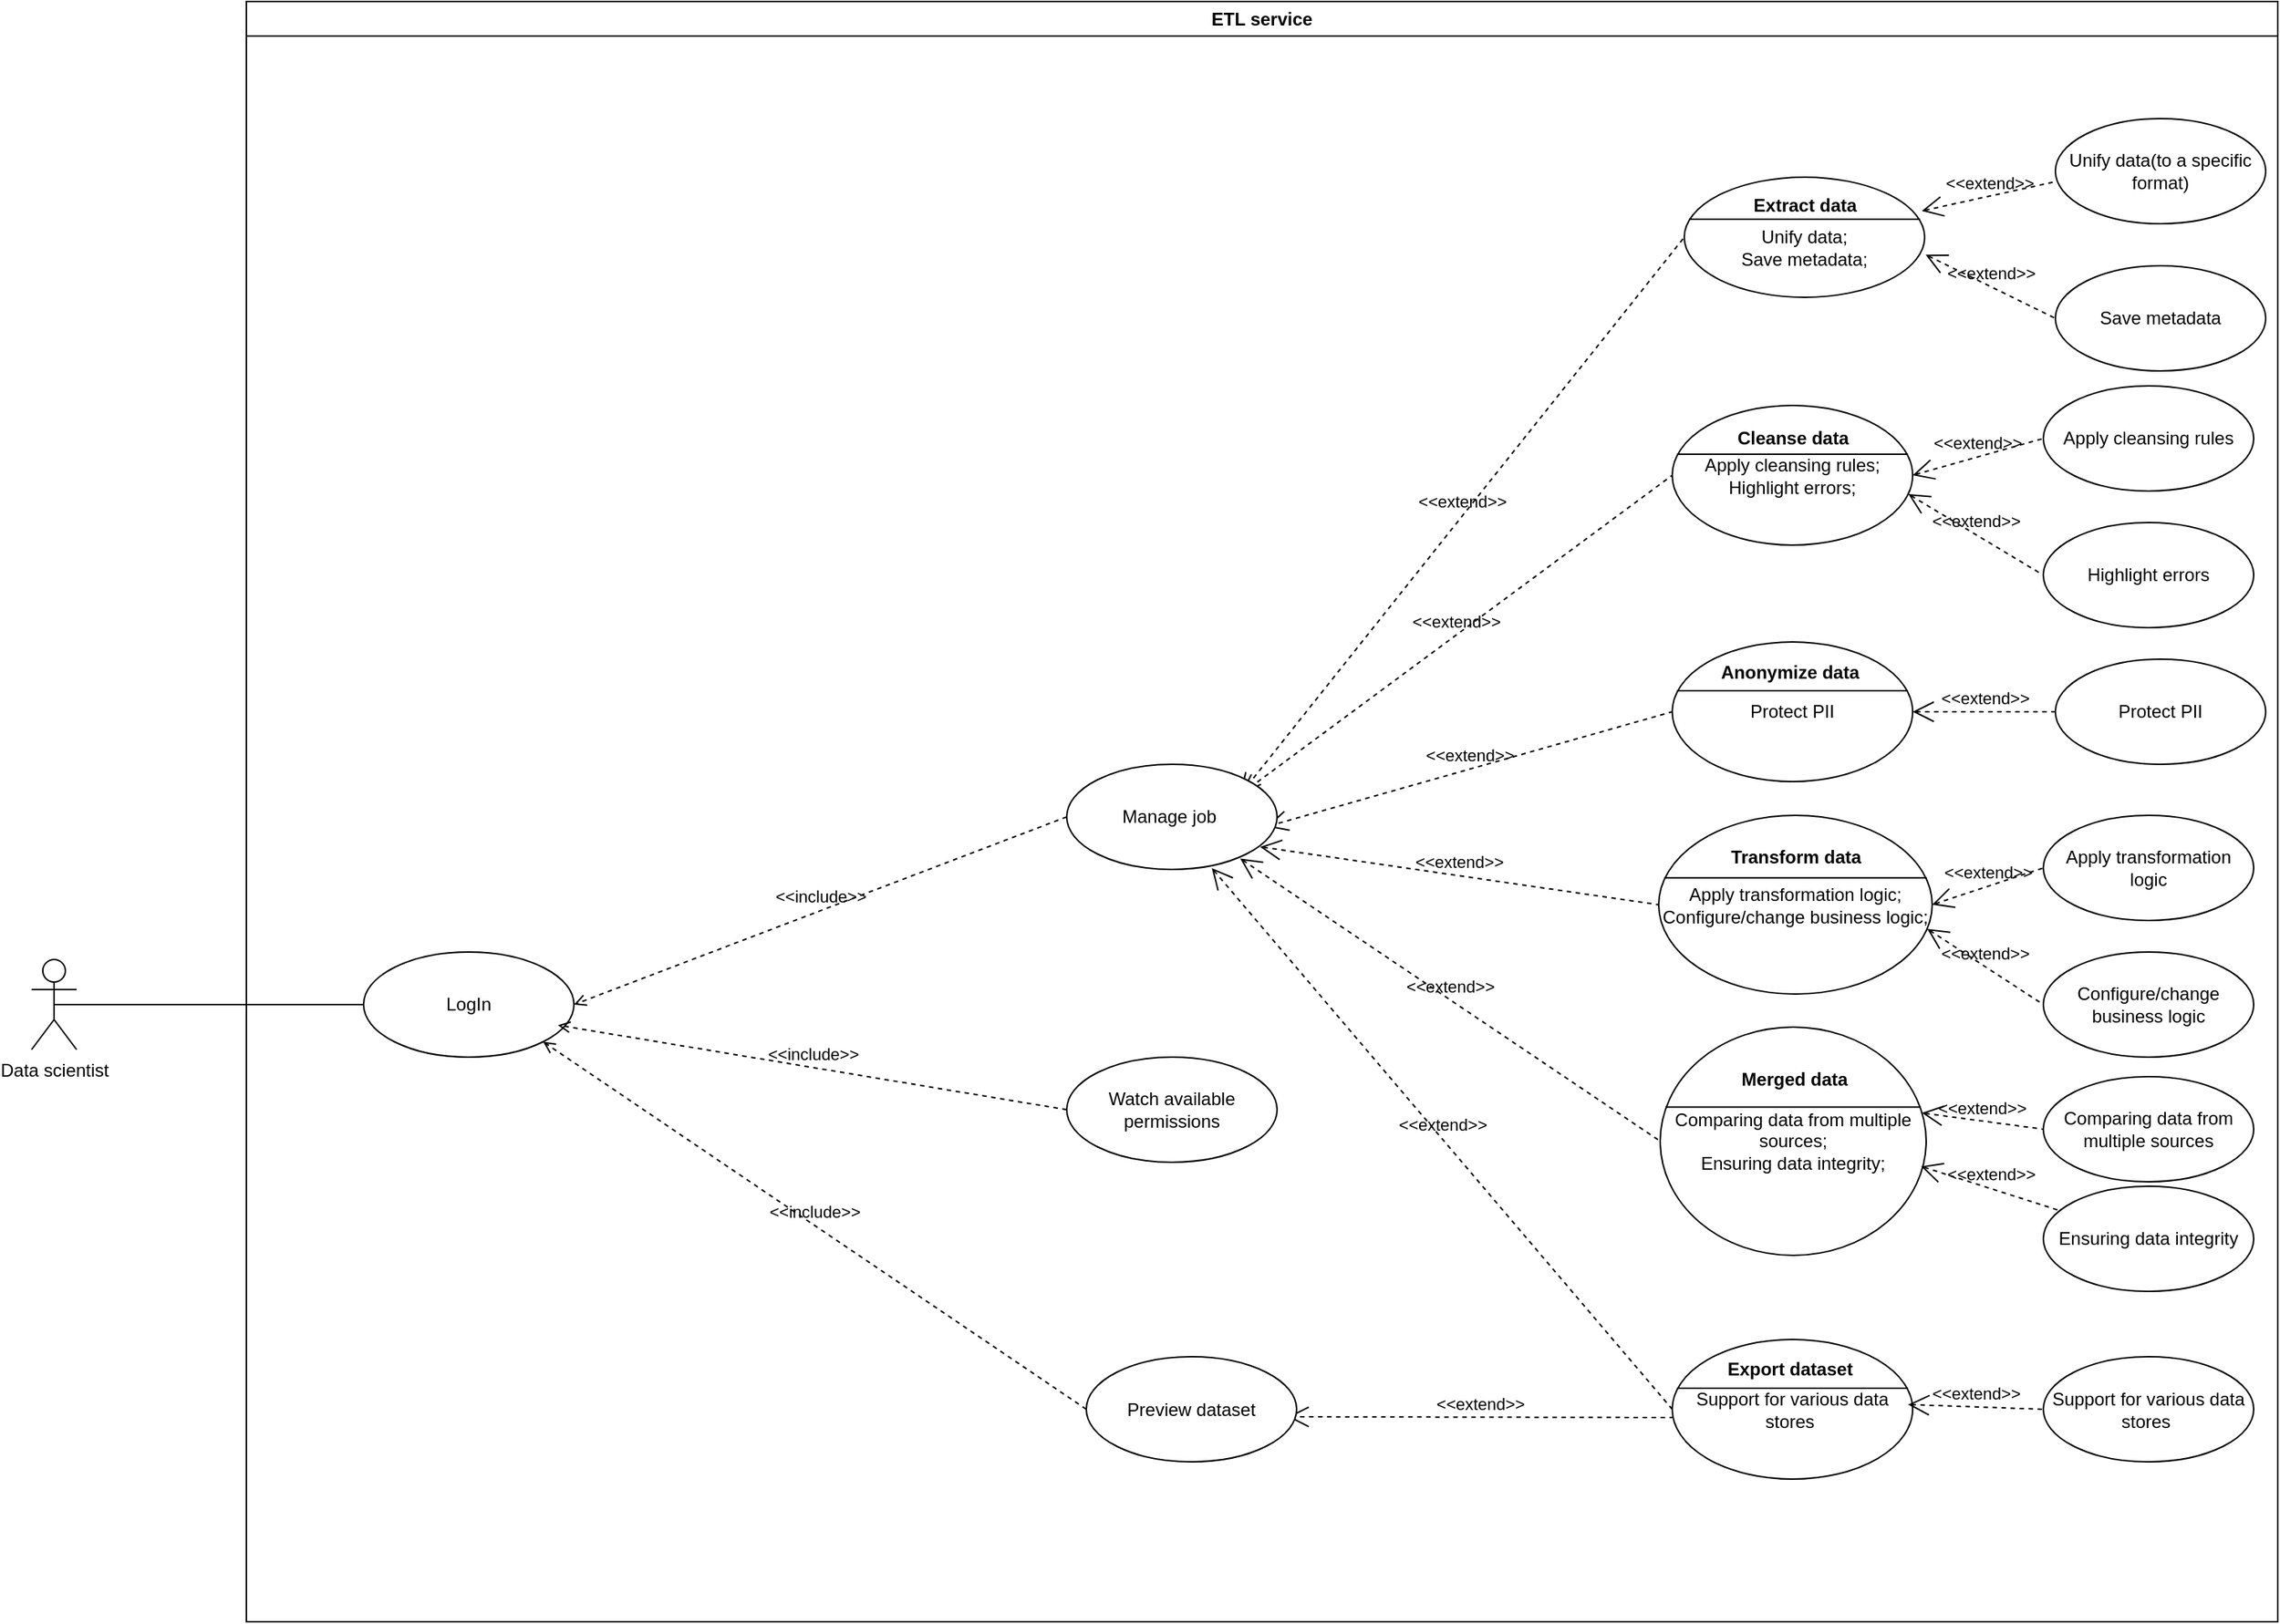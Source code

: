 <mxfile version="24.7.16" pages="3">
  <diagram name="Data-Scientist" id="KrwdMXjqR05sIHVFj144">
    <mxGraphModel dx="1434" dy="738" grid="0" gridSize="13" guides="1" tooltips="1" connect="1" arrows="1" fold="1" page="1" pageScale="1" pageWidth="850" pageHeight="1100" background="#ffffff" math="0" shadow="0">
      <root>
        <mxCell id="0" />
        <mxCell id="1" parent="0" />
        <mxCell id="rRF0ZKCwoQjGDH0xGObH-5" value="Data scientist" style="shape=umlActor;html=1;verticalLabelPosition=bottom;verticalAlign=top;align=center;" parent="1" vertex="1">
          <mxGeometry x="52" y="648" width="30" height="60" as="geometry" />
        </mxCell>
        <mxCell id="hO0jAqk_koE7Ay9bM8tw-2" value="ETL service" style="swimlane;whiteSpace=wrap;html=1;" parent="1" vertex="1">
          <mxGeometry x="195" y="10" width="1352" height="1079" as="geometry" />
        </mxCell>
        <mxCell id="hO0jAqk_koE7Ay9bM8tw-21" value="Unify data(to a specific format)" style="ellipse;whiteSpace=wrap;html=1;" parent="hO0jAqk_koE7Ay9bM8tw-2" vertex="1">
          <mxGeometry x="1204" y="78" width="140" height="70" as="geometry" />
        </mxCell>
        <mxCell id="hO0jAqk_koE7Ay9bM8tw-16" value="&lt;br&gt;Unify data;&lt;div&gt;Save metadata;&lt;/div&gt;" style="html=1;shape=mxgraph.sysml.useCaseExtPt;whiteSpace=wrap;align=center;" parent="hO0jAqk_koE7Ay9bM8tw-2" vertex="1">
          <mxGeometry x="957" y="117" width="160" height="80" as="geometry" />
        </mxCell>
        <mxCell id="hO0jAqk_koE7Ay9bM8tw-17" value="Extract data" style="resizable=0;html=1;verticalAlign=middle;align=center;labelBackgroundColor=none;fontStyle=1;" parent="hO0jAqk_koE7Ay9bM8tw-16" connectable="0" vertex="1">
          <mxGeometry x="80" y="17" as="geometry">
            <mxPoint y="2" as="offset" />
          </mxGeometry>
        </mxCell>
        <mxCell id="hO0jAqk_koE7Ay9bM8tw-22" value="Save metadata" style="ellipse;whiteSpace=wrap;html=1;" parent="hO0jAqk_koE7Ay9bM8tw-2" vertex="1">
          <mxGeometry x="1204" y="176" width="140" height="70" as="geometry" />
        </mxCell>
        <mxCell id="hO0jAqk_koE7Ay9bM8tw-23" value="&amp;lt;&amp;lt;extend&amp;gt;&amp;gt;" style="edgeStyle=none;html=1;startArrow=open;endArrow=none;startSize=12;verticalAlign=bottom;dashed=1;labelBackgroundColor=none;rounded=0;exitX=1.004;exitY=0.645;exitDx=0;exitDy=0;exitPerimeter=0;entryX=0;entryY=0.5;entryDx=0;entryDy=0;" parent="hO0jAqk_koE7Ay9bM8tw-2" source="hO0jAqk_koE7Ay9bM8tw-16" target="hO0jAqk_koE7Ay9bM8tw-22" edge="1">
          <mxGeometry width="160" relative="1" as="geometry">
            <mxPoint x="1126" y="241" as="sourcePoint" />
            <mxPoint x="1286" y="241" as="targetPoint" />
          </mxGeometry>
        </mxCell>
        <mxCell id="hO0jAqk_koE7Ay9bM8tw-24" value="&amp;lt;&amp;lt;extend&amp;gt;&amp;gt;" style="edgeStyle=none;html=1;startArrow=open;endArrow=none;startSize=12;verticalAlign=bottom;dashed=1;labelBackgroundColor=none;rounded=0;entryX=0;entryY=0.5;entryDx=0;entryDy=0;exitX=0.988;exitY=0.281;exitDx=0;exitDy=0;exitPerimeter=0;" parent="hO0jAqk_koE7Ay9bM8tw-2" source="hO0jAqk_koE7Ay9bM8tw-16" edge="1">
          <mxGeometry width="160" relative="1" as="geometry">
            <mxPoint x="1048" y="85" as="sourcePoint" />
            <mxPoint x="1204.0" y="120" as="targetPoint" />
          </mxGeometry>
        </mxCell>
        <mxCell id="hO0jAqk_koE7Ay9bM8tw-25" value="&lt;div&gt;Apply cleansing rules;&lt;/div&gt;&lt;div&gt;Highlight errors;&lt;/div&gt;" style="html=1;shape=mxgraph.sysml.useCaseExtPt;whiteSpace=wrap;align=center;" parent="hO0jAqk_koE7Ay9bM8tw-2" vertex="1">
          <mxGeometry x="949" y="269" width="160" height="93" as="geometry" />
        </mxCell>
        <mxCell id="hO0jAqk_koE7Ay9bM8tw-26" value="Cleanse data" style="resizable=0;html=1;verticalAlign=middle;align=center;labelBackgroundColor=none;fontStyle=1;" parent="hO0jAqk_koE7Ay9bM8tw-25" connectable="0" vertex="1">
          <mxGeometry x="80" y="19.763" as="geometry">
            <mxPoint y="2" as="offset" />
          </mxGeometry>
        </mxCell>
        <mxCell id="hO0jAqk_koE7Ay9bM8tw-27" value="Apply cleansing rules" style="ellipse;whiteSpace=wrap;html=1;" parent="hO0jAqk_koE7Ay9bM8tw-2" vertex="1">
          <mxGeometry x="1196" y="256" width="140" height="70" as="geometry" />
        </mxCell>
        <mxCell id="hO0jAqk_koE7Ay9bM8tw-28" value="Highlight errors" style="ellipse;whiteSpace=wrap;html=1;" parent="hO0jAqk_koE7Ay9bM8tw-2" vertex="1">
          <mxGeometry x="1196" y="347" width="140" height="70" as="geometry" />
        </mxCell>
        <mxCell id="hO0jAqk_koE7Ay9bM8tw-29" value="&amp;lt;&amp;lt;extend&amp;gt;&amp;gt;" style="edgeStyle=none;html=1;startArrow=open;endArrow=none;startSize=12;verticalAlign=bottom;dashed=1;labelBackgroundColor=none;rounded=0;exitX=1;exitY=0.5;exitDx=0;exitDy=0;exitPerimeter=0;entryX=0;entryY=0.5;entryDx=0;entryDy=0;" parent="hO0jAqk_koE7Ay9bM8tw-2" source="hO0jAqk_koE7Ay9bM8tw-25" target="hO0jAqk_koE7Ay9bM8tw-27" edge="1">
          <mxGeometry width="160" relative="1" as="geometry">
            <mxPoint x="1110" y="284" as="sourcePoint" />
            <mxPoint x="1196" y="326" as="targetPoint" />
          </mxGeometry>
        </mxCell>
        <mxCell id="hO0jAqk_koE7Ay9bM8tw-30" value="&amp;lt;&amp;lt;extend&amp;gt;&amp;gt;" style="edgeStyle=none;html=1;startArrow=open;endArrow=none;startSize=12;verticalAlign=bottom;dashed=1;labelBackgroundColor=none;rounded=0;entryX=0;entryY=0.5;entryDx=0;entryDy=0;exitX=0.982;exitY=0.635;exitDx=0;exitDy=0;exitPerimeter=0;" parent="hO0jAqk_koE7Ay9bM8tw-2" source="hO0jAqk_koE7Ay9bM8tw-25" target="hO0jAqk_koE7Ay9bM8tw-28" edge="1">
          <mxGeometry width="160" relative="1" as="geometry">
            <mxPoint x="1105" y="321" as="sourcePoint" />
            <mxPoint x="1165" y="389" as="targetPoint" />
          </mxGeometry>
        </mxCell>
        <mxCell id="hO0jAqk_koE7Ay9bM8tw-31" value="Protect PII" style="html=1;shape=mxgraph.sysml.useCaseExtPt;whiteSpace=wrap;align=center;" parent="hO0jAqk_koE7Ay9bM8tw-2" vertex="1">
          <mxGeometry x="949" y="426.5" width="160" height="93" as="geometry" />
        </mxCell>
        <mxCell id="hO0jAqk_koE7Ay9bM8tw-32" value="Anonymize data" style="resizable=0;html=1;verticalAlign=middle;align=center;labelBackgroundColor=none;fontStyle=1;" parent="hO0jAqk_koE7Ay9bM8tw-31" connectable="0" vertex="1">
          <mxGeometry x="80" y="19.763" as="geometry">
            <mxPoint x="-2" as="offset" />
          </mxGeometry>
        </mxCell>
        <mxCell id="hO0jAqk_koE7Ay9bM8tw-33" value="Protect PII" style="ellipse;whiteSpace=wrap;html=1;" parent="hO0jAqk_koE7Ay9bM8tw-2" vertex="1">
          <mxGeometry x="1204" y="438" width="140" height="70" as="geometry" />
        </mxCell>
        <mxCell id="hO0jAqk_koE7Ay9bM8tw-35" value="&amp;lt;&amp;lt;extend&amp;gt;&amp;gt;" style="edgeStyle=none;html=1;startArrow=open;endArrow=none;startSize=12;verticalAlign=bottom;dashed=1;labelBackgroundColor=none;rounded=0;exitX=1;exitY=0.5;exitDx=0;exitDy=0;exitPerimeter=0;entryX=0;entryY=0.5;entryDx=0;entryDy=0;" parent="hO0jAqk_koE7Ay9bM8tw-2" source="hO0jAqk_koE7Ay9bM8tw-31" target="hO0jAqk_koE7Ay9bM8tw-33" edge="1">
          <mxGeometry width="160" relative="1" as="geometry">
            <mxPoint x="1118" y="466" as="sourcePoint" />
            <mxPoint x="1204" y="508" as="targetPoint" />
          </mxGeometry>
        </mxCell>
        <mxCell id="hO0jAqk_koE7Ay9bM8tw-37" value="&lt;div&gt;Apply transformation logic;&lt;/div&gt;&lt;div&gt;Configure/change business logic;&lt;/div&gt;" style="html=1;shape=mxgraph.sysml.useCaseExtPt;whiteSpace=wrap;align=center;" parent="hO0jAqk_koE7Ay9bM8tw-2" vertex="1">
          <mxGeometry x="940" y="542" width="182" height="119" as="geometry" />
        </mxCell>
        <mxCell id="hO0jAqk_koE7Ay9bM8tw-38" value="Transform data" style="resizable=0;html=1;verticalAlign=middle;align=center;labelBackgroundColor=none;fontStyle=1;" parent="hO0jAqk_koE7Ay9bM8tw-37" connectable="0" vertex="1">
          <mxGeometry x="91" y="25.288" as="geometry">
            <mxPoint y="2" as="offset" />
          </mxGeometry>
        </mxCell>
        <mxCell id="hO0jAqk_koE7Ay9bM8tw-39" value="&lt;div&gt;Apply transformation logic&lt;/div&gt;" style="ellipse;whiteSpace=wrap;html=1;" parent="hO0jAqk_koE7Ay9bM8tw-2" vertex="1">
          <mxGeometry x="1196" y="542" width="140" height="70" as="geometry" />
        </mxCell>
        <mxCell id="hO0jAqk_koE7Ay9bM8tw-40" value="Configure/change business logic" style="ellipse;whiteSpace=wrap;html=1;" parent="hO0jAqk_koE7Ay9bM8tw-2" vertex="1">
          <mxGeometry x="1196" y="633" width="140" height="70" as="geometry" />
        </mxCell>
        <mxCell id="hO0jAqk_koE7Ay9bM8tw-41" value="&amp;lt;&amp;lt;extend&amp;gt;&amp;gt;" style="edgeStyle=none;html=1;startArrow=open;endArrow=none;startSize=12;verticalAlign=bottom;dashed=1;labelBackgroundColor=none;rounded=0;exitX=1;exitY=0.5;exitDx=0;exitDy=0;exitPerimeter=0;entryX=0;entryY=0.5;entryDx=0;entryDy=0;" parent="hO0jAqk_koE7Ay9bM8tw-2" source="hO0jAqk_koE7Ay9bM8tw-37" target="hO0jAqk_koE7Ay9bM8tw-39" edge="1">
          <mxGeometry x="-0.004" width="160" relative="1" as="geometry">
            <mxPoint x="1110" y="570" as="sourcePoint" />
            <mxPoint x="1196" y="612" as="targetPoint" />
            <mxPoint as="offset" />
          </mxGeometry>
        </mxCell>
        <mxCell id="hO0jAqk_koE7Ay9bM8tw-42" value="&amp;lt;&amp;lt;extend&amp;gt;&amp;gt;" style="edgeStyle=none;html=1;startArrow=open;endArrow=none;startSize=12;verticalAlign=bottom;dashed=1;labelBackgroundColor=none;rounded=0;entryX=0;entryY=0.5;entryDx=0;entryDy=0;exitX=0.982;exitY=0.635;exitDx=0;exitDy=0;exitPerimeter=0;" parent="hO0jAqk_koE7Ay9bM8tw-2" source="hO0jAqk_koE7Ay9bM8tw-37" target="hO0jAqk_koE7Ay9bM8tw-40" edge="1">
          <mxGeometry width="160" relative="1" as="geometry">
            <mxPoint x="1105" y="607" as="sourcePoint" />
            <mxPoint x="1165" y="675" as="targetPoint" />
          </mxGeometry>
        </mxCell>
        <mxCell id="hO0jAqk_koE7Ay9bM8tw-43" value="&lt;div&gt;&lt;span style=&quot;background-color: initial; white-space-collapse: preserve;&quot;&gt;Comparing data &lt;/span&gt;&lt;span style=&quot;background-color: initial; white-space-collapse: preserve;&quot;&gt;from multiple &lt;/span&gt;&lt;span style=&quot;background-color: initial; white-space-collapse: preserve;&quot;&gt;sources&lt;/span&gt;;&lt;/div&gt;&lt;div&gt;&lt;span style=&quot;background-color: initial; white-space-collapse: preserve;&quot;&gt;Ensuring data &lt;/span&gt;&lt;span style=&quot;background-color: initial; white-space-collapse: preserve;&quot;&gt;integrity&lt;/span&gt;;&lt;/div&gt;" style="html=1;shape=mxgraph.sysml.useCaseExtPt;whiteSpace=wrap;align=center;" parent="hO0jAqk_koE7Ay9bM8tw-2" vertex="1">
          <mxGeometry x="941" y="683" width="177" height="152" as="geometry" />
        </mxCell>
        <mxCell id="hO0jAqk_koE7Ay9bM8tw-44" value="Merged data" style="resizable=0;html=1;verticalAlign=middle;align=center;labelBackgroundColor=none;fontStyle=1;" parent="hO0jAqk_koE7Ay9bM8tw-43" connectable="0" vertex="1">
          <mxGeometry x="88.5" y="32.3" as="geometry">
            <mxPoint y="2" as="offset" />
          </mxGeometry>
        </mxCell>
        <mxCell id="hO0jAqk_koE7Ay9bM8tw-45" value="&amp;lt;&amp;lt;extend&amp;gt;&amp;gt;" style="edgeStyle=none;html=1;startArrow=open;endArrow=none;startSize=12;verticalAlign=bottom;dashed=1;labelBackgroundColor=none;rounded=0;exitX=0.984;exitY=0.376;exitDx=0;exitDy=0;exitPerimeter=0;entryX=0;entryY=0.5;entryDx=0;entryDy=0;" parent="hO0jAqk_koE7Ay9bM8tw-2" source="hO0jAqk_koE7Ay9bM8tw-43" target="hO0jAqk_koE7Ay9bM8tw-47" edge="1">
          <mxGeometry x="-0.004" width="160" relative="1" as="geometry">
            <mxPoint x="1118" y="749" as="sourcePoint" />
            <mxPoint x="1209" y="737" as="targetPoint" />
            <mxPoint as="offset" />
          </mxGeometry>
        </mxCell>
        <mxCell id="hO0jAqk_koE7Ay9bM8tw-46" value="&amp;lt;&amp;lt;extend&amp;gt;&amp;gt;" style="edgeStyle=none;html=1;startArrow=open;endArrow=none;startSize=12;verticalAlign=bottom;dashed=1;labelBackgroundColor=none;rounded=0;exitX=0.981;exitY=0.61;exitDx=0;exitDy=0;exitPerimeter=0;" parent="hO0jAqk_koE7Ay9bM8tw-2" source="hO0jAqk_koE7Ay9bM8tw-43" target="hO0jAqk_koE7Ay9bM8tw-48" edge="1">
          <mxGeometry width="160" relative="1" as="geometry">
            <mxPoint x="1122" y="767" as="sourcePoint" />
            <mxPoint x="1196" y="789" as="targetPoint" />
          </mxGeometry>
        </mxCell>
        <mxCell id="hO0jAqk_koE7Ay9bM8tw-47" value="&lt;span style=&quot;white-space-collapse: preserve; background-color: initial;&quot;&gt;Comparing data &lt;/span&gt;&lt;span style=&quot;white-space-collapse: preserve; background-color: initial;&quot;&gt;from multiple &lt;/span&gt;&lt;span style=&quot;white-space-collapse: preserve; background-color: initial;&quot;&gt;sources&lt;/span&gt;" style="ellipse;whiteSpace=wrap;html=1;" parent="hO0jAqk_koE7Ay9bM8tw-2" vertex="1">
          <mxGeometry x="1196" y="716" width="140" height="70" as="geometry" />
        </mxCell>
        <mxCell id="hO0jAqk_koE7Ay9bM8tw-48" value="&lt;span style=&quot;white-space-collapse: preserve; background-color: initial;&quot;&gt;Ensuring data &lt;/span&gt;&lt;span style=&quot;white-space-collapse: preserve; background-color: initial;&quot;&gt;integrity&lt;/span&gt;" style="ellipse;whiteSpace=wrap;html=1;" parent="hO0jAqk_koE7Ay9bM8tw-2" vertex="1">
          <mxGeometry x="1196" y="789" width="140" height="70" as="geometry" />
        </mxCell>
        <mxCell id="hO0jAqk_koE7Ay9bM8tw-49" value="&lt;span style=&quot;white-space-collapse: preserve;&quot;&gt;Support for various &lt;/span&gt;&lt;span style=&quot;white-space-collapse: preserve;&quot;&gt;data stores &lt;/span&gt;" style="html=1;shape=mxgraph.sysml.useCaseExtPt;whiteSpace=wrap;align=center;" parent="hO0jAqk_koE7Ay9bM8tw-2" vertex="1">
          <mxGeometry x="949" y="891" width="160" height="93" as="geometry" />
        </mxCell>
        <mxCell id="hO0jAqk_koE7Ay9bM8tw-50" value="Export dataset" style="resizable=0;html=1;verticalAlign=middle;align=center;labelBackgroundColor=none;fontStyle=1;" parent="hO0jAqk_koE7Ay9bM8tw-49" connectable="0" vertex="1">
          <mxGeometry x="80" y="19.763" as="geometry">
            <mxPoint x="-2" as="offset" />
          </mxGeometry>
        </mxCell>
        <mxCell id="hO0jAqk_koE7Ay9bM8tw-51" value="&amp;lt;&amp;lt;extend&amp;gt;&amp;gt;" style="edgeStyle=none;html=1;startArrow=open;endArrow=none;startSize=12;verticalAlign=bottom;dashed=1;labelBackgroundColor=none;rounded=0;exitX=0.981;exitY=0.466;exitDx=0;exitDy=0;exitPerimeter=0;entryX=0;entryY=0.5;entryDx=0;entryDy=0;" parent="hO0jAqk_koE7Ay9bM8tw-2" source="hO0jAqk_koE7Ay9bM8tw-49" target="hO0jAqk_koE7Ay9bM8tw-52" edge="1">
          <mxGeometry width="160" relative="1" as="geometry">
            <mxPoint x="1128" y="917" as="sourcePoint" />
            <mxPoint x="1196" y="937" as="targetPoint" />
          </mxGeometry>
        </mxCell>
        <mxCell id="hO0jAqk_koE7Ay9bM8tw-52" value="&lt;span style=&quot;white-space-collapse: preserve;&quot;&gt;Support for various &lt;/span&gt;&lt;span style=&quot;white-space-collapse: preserve;&quot;&gt;data stores &lt;/span&gt;" style="ellipse;whiteSpace=wrap;html=1;" parent="hO0jAqk_koE7Ay9bM8tw-2" vertex="1">
          <mxGeometry x="1196" y="902.5" width="140" height="70" as="geometry" />
        </mxCell>
        <mxCell id="hO0jAqk_koE7Ay9bM8tw-54" value="&amp;lt;&amp;lt;extend&amp;gt;&amp;gt;" style="edgeStyle=none;html=1;startArrow=open;endArrow=none;startSize=12;verticalAlign=bottom;dashed=1;labelBackgroundColor=none;rounded=0;entryX=0;entryY=0.5;entryDx=0;entryDy=0;entryPerimeter=0;exitX=1;exitY=0;exitDx=0;exitDy=0;" parent="hO0jAqk_koE7Ay9bM8tw-2" target="hO0jAqk_koE7Ay9bM8tw-16" edge="1">
          <mxGeometry width="160" relative="1" as="geometry">
            <mxPoint x="661.426" y="528.287" as="sourcePoint" />
            <mxPoint x="927" y="306" as="targetPoint" />
          </mxGeometry>
        </mxCell>
        <mxCell id="hO0jAqk_koE7Ay9bM8tw-57" value="&amp;lt;&amp;lt;extend&amp;gt;&amp;gt;" style="edgeStyle=none;html=1;startArrow=open;endArrow=none;startSize=12;verticalAlign=bottom;dashed=1;labelBackgroundColor=none;rounded=0;entryX=0;entryY=0.5;entryDx=0;entryDy=0;entryPerimeter=0;exitX=0.964;exitY=0.724;exitDx=0;exitDy=0;exitPerimeter=0;" parent="hO0jAqk_koE7Ay9bM8tw-2" target="hO0jAqk_koE7Ay9bM8tw-37" edge="1">
          <mxGeometry width="160" relative="1" as="geometry">
            <mxPoint x="674.68" y="562.94" as="sourcePoint" />
            <mxPoint x="975" y="342" as="targetPoint" />
          </mxGeometry>
        </mxCell>
        <mxCell id="hO0jAqk_koE7Ay9bM8tw-59" value="&amp;lt;&amp;lt;extend&amp;gt;&amp;gt;" style="edgeStyle=none;html=1;startArrow=open;endArrow=none;startSize=12;verticalAlign=bottom;dashed=1;labelBackgroundColor=none;rounded=0;entryX=0;entryY=0.5;entryDx=0;entryDy=0;entryPerimeter=0;" parent="hO0jAqk_koE7Ay9bM8tw-2" target="hO0jAqk_koE7Ay9bM8tw-49" edge="1">
          <mxGeometry width="160" relative="1" as="geometry">
            <mxPoint x="642.549" y="577.093" as="sourcePoint" />
            <mxPoint x="949" y="774" as="targetPoint" />
          </mxGeometry>
        </mxCell>
        <mxCell id="hO0jAqk_koE7Ay9bM8tw-55" value="&amp;lt;&amp;lt;extend&amp;gt;&amp;gt;" style="edgeStyle=none;html=1;startArrow=open;endArrow=none;startSize=12;verticalAlign=bottom;dashed=1;labelBackgroundColor=none;rounded=0;entryX=0;entryY=0.5;entryDx=0;entryDy=0;entryPerimeter=0;exitX=1;exitY=0;exitDx=0;exitDy=0;" parent="hO0jAqk_koE7Ay9bM8tw-2" target="hO0jAqk_koE7Ay9bM8tw-25" edge="1">
          <mxGeometry width="160" relative="1" as="geometry">
            <mxPoint x="661.426" y="528.287" as="sourcePoint" />
            <mxPoint x="996" y="222" as="targetPoint" />
          </mxGeometry>
        </mxCell>
        <mxCell id="hO0jAqk_koE7Ay9bM8tw-56" value="&amp;lt;&amp;lt;extend&amp;gt;&amp;gt;" style="edgeStyle=none;html=1;startArrow=open;endArrow=none;startSize=12;verticalAlign=bottom;dashed=1;labelBackgroundColor=none;rounded=0;entryX=0;entryY=0.5;entryDx=0;entryDy=0;entryPerimeter=0;exitX=1;exitY=0.5;exitDx=0;exitDy=0;" parent="hO0jAqk_koE7Ay9bM8tw-2" target="hO0jAqk_koE7Ay9bM8tw-31" edge="1">
          <mxGeometry width="160" relative="1" as="geometry">
            <mxPoint x="679.0" y="549.5" as="sourcePoint" />
            <mxPoint x="988" y="381" as="targetPoint" />
          </mxGeometry>
        </mxCell>
        <mxCell id="hO0jAqk_koE7Ay9bM8tw-58" value="&amp;lt;&amp;lt;extend&amp;gt;&amp;gt;" style="edgeStyle=none;html=1;startArrow=open;endArrow=none;startSize=12;verticalAlign=bottom;dashed=1;labelBackgroundColor=none;rounded=0;exitX=1;exitY=1;exitDx=0;exitDy=0;entryX=0;entryY=0.5;entryDx=0;entryDy=0;entryPerimeter=0;" parent="hO0jAqk_koE7Ay9bM8tw-2" target="hO0jAqk_koE7Ay9bM8tw-43" edge="1">
          <mxGeometry width="160" relative="1" as="geometry">
            <mxPoint x="661.426" y="570.713" as="sourcePoint" />
            <mxPoint x="962" y="813" as="targetPoint" />
          </mxGeometry>
        </mxCell>
        <mxCell id="hO0jAqk_koE7Ay9bM8tw-62" value="&amp;lt;&amp;lt;extend&amp;gt;&amp;gt;" style="edgeStyle=none;html=1;startArrow=open;endArrow=none;startSize=12;verticalAlign=bottom;dashed=1;labelBackgroundColor=none;rounded=0;exitX=1;exitY=0.5;exitDx=0;exitDy=0;" parent="hO0jAqk_koE7Ay9bM8tw-2" edge="1">
          <mxGeometry width="160" relative="1" as="geometry">
            <mxPoint x="693" y="942.5" as="sourcePoint" />
            <mxPoint x="949" y="943" as="targetPoint" />
          </mxGeometry>
        </mxCell>
        <mxCell id="hO0jAqk_koE7Ay9bM8tw-65" value="LogIn" style="ellipse;whiteSpace=wrap;html=1;" parent="hO0jAqk_koE7Ay9bM8tw-2" vertex="1">
          <mxGeometry x="78" y="633" width="140" height="70" as="geometry" />
        </mxCell>
        <mxCell id="hO0jAqk_koE7Ay9bM8tw-67" value="Manage job&amp;nbsp;" style="ellipse;whiteSpace=wrap;html=1;" parent="hO0jAqk_koE7Ay9bM8tw-2" vertex="1">
          <mxGeometry x="546" y="508" width="140" height="70" as="geometry" />
        </mxCell>
        <mxCell id="hO0jAqk_koE7Ay9bM8tw-68" value="Preview dataset" style="ellipse;whiteSpace=wrap;html=1;" parent="hO0jAqk_koE7Ay9bM8tw-2" vertex="1">
          <mxGeometry x="559" y="902.5" width="140" height="70" as="geometry" />
        </mxCell>
        <mxCell id="hO0jAqk_koE7Ay9bM8tw-69" value="&amp;lt;&amp;lt;include&amp;gt;&amp;gt;" style="edgeStyle=none;html=1;endArrow=open;verticalAlign=bottom;dashed=1;labelBackgroundColor=none;rounded=0;exitX=0;exitY=0.5;exitDx=0;exitDy=0;entryX=1;entryY=0.5;entryDx=0;entryDy=0;" parent="hO0jAqk_koE7Ay9bM8tw-2" source="hO0jAqk_koE7Ay9bM8tw-67" target="hO0jAqk_koE7Ay9bM8tw-65" edge="1">
          <mxGeometry width="160" relative="1" as="geometry">
            <mxPoint x="455" y="731" as="sourcePoint" />
            <mxPoint x="615" y="731" as="targetPoint" />
          </mxGeometry>
        </mxCell>
        <mxCell id="hO0jAqk_koE7Ay9bM8tw-70" value="&amp;lt;&amp;lt;include&amp;gt;&amp;gt;" style="edgeStyle=none;html=1;endArrow=open;verticalAlign=bottom;dashed=1;labelBackgroundColor=none;rounded=0;entryX=1;entryY=1;entryDx=0;entryDy=0;exitX=0;exitY=0.5;exitDx=0;exitDy=0;" parent="hO0jAqk_koE7Ay9bM8tw-2" source="hO0jAqk_koE7Ay9bM8tw-68" target="hO0jAqk_koE7Ay9bM8tw-65" edge="1">
          <mxGeometry width="160" relative="1" as="geometry">
            <mxPoint x="299" y="900" as="sourcePoint" />
            <mxPoint x="459" y="900" as="targetPoint" />
          </mxGeometry>
        </mxCell>
        <mxCell id="hO0jAqk_koE7Ay9bM8tw-71" value="Watch available permissions" style="ellipse;whiteSpace=wrap;html=1;" parent="hO0jAqk_koE7Ay9bM8tw-2" vertex="1">
          <mxGeometry x="546" y="703" width="140" height="70" as="geometry" />
        </mxCell>
        <mxCell id="hO0jAqk_koE7Ay9bM8tw-72" value="&amp;lt;&amp;lt;include&amp;gt;&amp;gt;" style="edgeStyle=none;html=1;endArrow=open;verticalAlign=bottom;dashed=1;labelBackgroundColor=none;rounded=0;entryX=0.924;entryY=0.696;entryDx=0;entryDy=0;entryPerimeter=0;exitX=0;exitY=0.5;exitDx=0;exitDy=0;" parent="hO0jAqk_koE7Ay9bM8tw-2" source="hO0jAqk_koE7Ay9bM8tw-71" target="hO0jAqk_koE7Ay9bM8tw-65" edge="1">
          <mxGeometry width="160" relative="1" as="geometry">
            <mxPoint x="338" y="731" as="sourcePoint" />
            <mxPoint x="498" y="731" as="targetPoint" />
          </mxGeometry>
        </mxCell>
        <mxCell id="g-k_E0FFjkNv1cSziLb6-1" value="" style="edgeStyle=none;html=1;endArrow=none;verticalAlign=bottom;rounded=0;entryX=0;entryY=0.5;entryDx=0;entryDy=0;exitX=0.5;exitY=0.5;exitDx=0;exitDy=0;exitPerimeter=0;" parent="1" source="rRF0ZKCwoQjGDH0xGObH-5" target="hO0jAqk_koE7Ay9bM8tw-65" edge="1">
          <mxGeometry width="160" relative="1" as="geometry">
            <mxPoint x="114" y="612" as="sourcePoint" />
            <mxPoint x="290" y="780" as="targetPoint" />
          </mxGeometry>
        </mxCell>
      </root>
    </mxGraphModel>
  </diagram>
  <diagram id="yQyzeM1UDtVje83lrVDW" name="DevOps">
    <mxGraphModel grid="0" page="1" gridSize="13" guides="1" tooltips="1" connect="1" arrows="1" fold="1" pageScale="1" pageWidth="850" pageHeight="1100" math="0" shadow="0">
      <root>
        <mxCell id="0" />
        <mxCell id="1" parent="0" />
        <mxCell id="ymtNEwK83slNwbAoZxoE-66" style="edgeStyle=orthogonalEdgeStyle;rounded=0;orthogonalLoop=1;jettySize=auto;html=1;entryX=0;entryY=0.5;entryDx=0;entryDy=0;endArrow=none;endFill=0;" edge="1" parent="1" source="tdPWRTR1kyHA7L-s0Mpk-1" target="ymtNEwK83slNwbAoZxoE-49">
          <mxGeometry relative="1" as="geometry" />
        </mxCell>
        <mxCell id="ymtNEwK83slNwbAoZxoE-67" style="edgeStyle=orthogonalEdgeStyle;rounded=0;orthogonalLoop=1;jettySize=auto;html=1;entryX=0;entryY=0.5;entryDx=0;entryDy=0;endArrow=none;endFill=0;" edge="1" parent="1" source="tdPWRTR1kyHA7L-s0Mpk-1" target="ymtNEwK83slNwbAoZxoE-55">
          <mxGeometry relative="1" as="geometry" />
        </mxCell>
        <mxCell id="tdPWRTR1kyHA7L-s0Mpk-1" value="DevOps" style="shape=umlActor;html=1;verticalLabelPosition=bottom;verticalAlign=top;align=center;" vertex="1" parent="1">
          <mxGeometry x="52" y="390" width="30" height="60" as="geometry" />
        </mxCell>
        <mxCell id="ymtNEwK83slNwbAoZxoE-48" value="ETL-service" style="swimlane;whiteSpace=wrap;html=1;" vertex="1" parent="1">
          <mxGeometry x="117" y="13" width="673" height="663" as="geometry" />
        </mxCell>
        <mxCell id="ymtNEwK83slNwbAoZxoE-49" value="Integrate service" style="ellipse;whiteSpace=wrap;html=1;" vertex="1" parent="ymtNEwK83slNwbAoZxoE-48">
          <mxGeometry x="143" y="247" width="140" height="70" as="geometry" />
        </mxCell>
        <mxCell id="ymtNEwK83slNwbAoZxoE-54" value="Watch service requirements for integration" style="ellipse;whiteSpace=wrap;html=1;" vertex="1" parent="ymtNEwK83slNwbAoZxoE-48">
          <mxGeometry x="390" y="247" width="140" height="70" as="geometry" />
        </mxCell>
        <mxCell id="ymtNEwK83slNwbAoZxoE-55" value="Configure service" style="ellipse;whiteSpace=wrap;html=1;" vertex="1" parent="ymtNEwK83slNwbAoZxoE-48">
          <mxGeometry x="143" y="467" width="140" height="70" as="geometry" />
        </mxCell>
        <mxCell id="ymtNEwK83slNwbAoZxoE-56" value="Configure dataset format" style="ellipse;whiteSpace=wrap;html=1;" vertex="1" parent="ymtNEwK83slNwbAoZxoE-48">
          <mxGeometry x="351" y="403" width="140" height="70" as="geometry" />
        </mxCell>
        <mxCell id="ymtNEwK83slNwbAoZxoE-57" value="Configure imported data" style="ellipse;whiteSpace=wrap;html=1;" vertex="1" parent="ymtNEwK83slNwbAoZxoE-48">
          <mxGeometry x="364" y="537" width="140" height="70" as="geometry" />
        </mxCell>
        <mxCell id="ymtNEwK83slNwbAoZxoE-61" value="&amp;lt;&amp;lt;extend&amp;gt;&amp;gt;" style="edgeStyle=none;html=1;startArrow=open;endArrow=none;startSize=12;verticalAlign=bottom;dashed=1;labelBackgroundColor=none;rounded=0;exitX=1;exitY=0.5;exitDx=0;exitDy=0;entryX=0;entryY=0.5;entryDx=0;entryDy=0;" edge="1" parent="ymtNEwK83slNwbAoZxoE-48" source="ymtNEwK83slNwbAoZxoE-55" target="ymtNEwK83slNwbAoZxoE-56">
          <mxGeometry width="160" relative="1" as="geometry">
            <mxPoint x="169" y="429" as="sourcePoint" />
            <mxPoint x="312" y="429" as="targetPoint" />
          </mxGeometry>
        </mxCell>
        <mxCell id="ymtNEwK83slNwbAoZxoE-62" value="&amp;lt;&amp;lt;extend&amp;gt;&amp;gt;" style="edgeStyle=none;html=1;startArrow=open;endArrow=none;startSize=12;verticalAlign=bottom;dashed=1;labelBackgroundColor=none;rounded=0;exitX=1;exitY=1;exitDx=0;exitDy=0;entryX=0;entryY=0.5;entryDx=0;entryDy=0;" edge="1" parent="ymtNEwK83slNwbAoZxoE-48" source="ymtNEwK83slNwbAoZxoE-55" target="ymtNEwK83slNwbAoZxoE-57">
          <mxGeometry width="160" relative="1" as="geometry">
            <mxPoint x="296" y="515" as="sourcePoint" />
            <mxPoint x="351" y="445" as="targetPoint" />
          </mxGeometry>
        </mxCell>
        <mxCell id="ymtNEwK83slNwbAoZxoE-63" value="&amp;lt;&amp;lt;include&amp;gt;&amp;gt;" style="edgeStyle=none;html=1;endArrow=open;verticalAlign=bottom;dashed=1;labelBackgroundColor=none;rounded=0;exitX=0;exitY=0.5;exitDx=0;exitDy=0;entryX=1;entryY=0.5;entryDx=0;entryDy=0;" edge="1" parent="ymtNEwK83slNwbAoZxoE-48" source="ymtNEwK83slNwbAoZxoE-54" target="ymtNEwK83slNwbAoZxoE-49">
          <mxGeometry width="160" relative="1" as="geometry">
            <mxPoint x="312" y="182" as="sourcePoint" />
            <mxPoint x="472" y="182" as="targetPoint" />
          </mxGeometry>
        </mxCell>
      </root>
    </mxGraphModel>
  </diagram>
  <diagram id="DhQgf9PP4bgsdCEHPLWl" name="Owner">
    <mxGraphModel grid="0" page="1" gridSize="13" guides="1" tooltips="1" connect="1" arrows="1" fold="1" pageScale="1" pageWidth="850" pageHeight="1100" math="0" shadow="0">
      <root>
        <mxCell id="0" />
        <mxCell id="1" parent="0" />
        <mxCell id="jWxNvhlnftxOXqwSKHVM-7" style="edgeStyle=orthogonalEdgeStyle;rounded=0;orthogonalLoop=1;jettySize=auto;html=1;endArrow=none;endFill=0;" edge="1" parent="1" target="jWxNvhlnftxOXqwSKHVM-2">
          <mxGeometry relative="1" as="geometry">
            <mxPoint x="117" y="169" as="sourcePoint" />
          </mxGeometry>
        </mxCell>
        <mxCell id="q90xarB683IJMGTzPxxl-1" value="Owner" style="shape=umlActor;html=1;verticalLabelPosition=bottom;verticalAlign=top;align=center;" vertex="1" parent="1">
          <mxGeometry x="78" y="221" width="30" height="60" as="geometry" />
        </mxCell>
        <mxCell id="jWxNvhlnftxOXqwSKHVM-1" value="ETL-service" style="swimlane;whiteSpace=wrap;html=1;" vertex="1" parent="1">
          <mxGeometry x="156" y="21" width="637" height="499" as="geometry" />
        </mxCell>
        <mxCell id="jWxNvhlnftxOXqwSKHVM-2" value="Log in" style="ellipse;whiteSpace=wrap;html=1;" vertex="1" parent="jWxNvhlnftxOXqwSKHVM-1">
          <mxGeometry x="39" y="195" width="140" height="70" as="geometry" />
        </mxCell>
        <mxCell id="jWxNvhlnftxOXqwSKHVM-4" value="Give permission to run a job" style="ellipse;whiteSpace=wrap;html=1;" vertex="1" parent="jWxNvhlnftxOXqwSKHVM-1">
          <mxGeometry x="429" y="31" width="140" height="70" as="geometry" />
        </mxCell>
        <mxCell id="jWxNvhlnftxOXqwSKHVM-5" value="&lt;div&gt;run a job;&lt;br&gt;&lt;/div&gt;&lt;div&gt;pause a job;&lt;br&gt;&lt;/div&gt;&lt;div&gt;turn off a job;&lt;br&gt;&lt;/div&gt;&lt;div&gt;get logs;&lt;br&gt;&lt;/div&gt;&lt;div&gt;&amp;nbsp;restart service&lt;br&gt;&lt;/div&gt;" style="html=1;shape=mxgraph.sysml.useCaseExtPt;whiteSpace=wrap;align=center;" vertex="1" parent="jWxNvhlnftxOXqwSKHVM-1">
          <mxGeometry x="179" y="36" width="198" height="229" as="geometry" />
        </mxCell>
        <mxCell id="jWxNvhlnftxOXqwSKHVM-6" value="Give permission" style="resizable=0;html=1;verticalAlign=middle;align=center;labelBackgroundColor=none;fontStyle=1;" connectable="0" vertex="1" parent="jWxNvhlnftxOXqwSKHVM-5">
          <mxGeometry x="99" y="48.663" as="geometry" />
        </mxCell>
        <mxCell id="jWxNvhlnftxOXqwSKHVM-8" value="Watch logs" style="ellipse;whiteSpace=wrap;html=1;" vertex="1" parent="jWxNvhlnftxOXqwSKHVM-1">
          <mxGeometry x="179" y="330" width="140" height="70" as="geometry" />
        </mxCell>
        <mxCell id="jWxNvhlnftxOXqwSKHVM-9" value="Watch summary report" style="ellipse;whiteSpace=wrap;html=1;" vertex="1" parent="jWxNvhlnftxOXqwSKHVM-1">
          <mxGeometry x="91" y="429" width="140" height="70" as="geometry" />
        </mxCell>
        <mxCell id="jWxNvhlnftxOXqwSKHVM-10" value="&amp;lt;&amp;lt;include&amp;gt;&amp;gt;" style="edgeStyle=none;html=1;endArrow=open;verticalAlign=bottom;dashed=1;labelBackgroundColor=none;rounded=0;exitX=0;exitY=0.5;exitDx=0;exitDy=0;exitPerimeter=0;entryX=0.5;entryY=0;entryDx=0;entryDy=0;" edge="1" parent="jWxNvhlnftxOXqwSKHVM-1" source="jWxNvhlnftxOXqwSKHVM-5" target="jWxNvhlnftxOXqwSKHVM-2">
          <mxGeometry width="160" relative="1" as="geometry">
            <mxPoint x="-26" y="122" as="sourcePoint" />
            <mxPoint x="134" y="122" as="targetPoint" />
          </mxGeometry>
        </mxCell>
        <mxCell id="jWxNvhlnftxOXqwSKHVM-11" value="&amp;lt;&amp;lt;include&amp;gt;&amp;gt;" style="edgeStyle=none;html=1;endArrow=open;verticalAlign=bottom;dashed=1;labelBackgroundColor=none;rounded=0;exitX=0.004;exitY=0.623;exitDx=0;exitDy=0;exitPerimeter=0;" edge="1" parent="jWxNvhlnftxOXqwSKHVM-1" source="jWxNvhlnftxOXqwSKHVM-8" target="jWxNvhlnftxOXqwSKHVM-2">
          <mxGeometry width="160" relative="1" as="geometry">
            <mxPoint x="78" y="330" as="sourcePoint" />
            <mxPoint x="238" y="330" as="targetPoint" />
          </mxGeometry>
        </mxCell>
        <mxCell id="jWxNvhlnftxOXqwSKHVM-12" value="&amp;lt;&amp;lt;include&amp;gt;&amp;gt;" style="edgeStyle=none;html=1;endArrow=open;verticalAlign=bottom;dashed=1;labelBackgroundColor=none;rounded=0;exitX=0;exitY=0.5;exitDx=0;exitDy=0;entryX=0.5;entryY=1;entryDx=0;entryDy=0;" edge="1" parent="jWxNvhlnftxOXqwSKHVM-1" source="jWxNvhlnftxOXqwSKHVM-9" target="jWxNvhlnftxOXqwSKHVM-2">
          <mxGeometry width="160" relative="1" as="geometry">
            <mxPoint x="232" y="252" as="sourcePoint" />
            <mxPoint x="191" y="248" as="targetPoint" />
          </mxGeometry>
        </mxCell>
        <mxCell id="jWxNvhlnftxOXqwSKHVM-13" value="Give permission to pause a job" style="ellipse;whiteSpace=wrap;html=1;" vertex="1" parent="jWxNvhlnftxOXqwSKHVM-1">
          <mxGeometry x="429" y="112" width="140" height="70" as="geometry" />
        </mxCell>
        <mxCell id="jWxNvhlnftxOXqwSKHVM-14" value="Give permission to turn off a job" style="ellipse;whiteSpace=wrap;html=1;" vertex="1" parent="jWxNvhlnftxOXqwSKHVM-1">
          <mxGeometry x="442" y="195" width="140" height="70" as="geometry" />
        </mxCell>
        <mxCell id="jWxNvhlnftxOXqwSKHVM-15" value="Give permission to get logs" style="ellipse;whiteSpace=wrap;html=1;" vertex="1" parent="jWxNvhlnftxOXqwSKHVM-1">
          <mxGeometry x="429" y="278" width="140" height="70" as="geometry" />
        </mxCell>
        <mxCell id="jWxNvhlnftxOXqwSKHVM-16" value="Give permission to restart service" style="ellipse;whiteSpace=wrap;html=1;" vertex="1" parent="jWxNvhlnftxOXqwSKHVM-1">
          <mxGeometry x="429" y="361" width="140" height="70" as="geometry" />
        </mxCell>
        <mxCell id="jWxNvhlnftxOXqwSKHVM-18" value="&amp;lt;&amp;lt;include&amp;gt;&amp;gt;" style="edgeStyle=none;html=1;startArrow=open;endArrow=none;startSize=12;verticalAlign=bottom;dashed=1;labelBackgroundColor=none;rounded=0;entryX=0;entryY=0.5;entryDx=0;entryDy=0;exitX=0.943;exitY=0.225;exitDx=0;exitDy=0;exitPerimeter=0;" edge="1" parent="jWxNvhlnftxOXqwSKHVM-1" source="jWxNvhlnftxOXqwSKHVM-5" target="jWxNvhlnftxOXqwSKHVM-4">
          <mxGeometry width="160" relative="1" as="geometry">
            <mxPoint x="403" y="96" as="sourcePoint" />
            <mxPoint x="563" y="96" as="targetPoint" />
          </mxGeometry>
        </mxCell>
        <mxCell id="jWxNvhlnftxOXqwSKHVM-19" value="&amp;lt;&amp;lt;include&amp;gt;&amp;gt;" style="edgeStyle=none;html=1;startArrow=open;endArrow=none;startSize=12;verticalAlign=bottom;dashed=1;labelBackgroundColor=none;rounded=0;entryX=0;entryY=0.329;entryDx=0;entryDy=0;exitX=0.994;exitY=0.397;exitDx=0;exitDy=0;exitPerimeter=0;entryPerimeter=0;" edge="1" parent="jWxNvhlnftxOXqwSKHVM-1" source="jWxNvhlnftxOXqwSKHVM-5" target="jWxNvhlnftxOXqwSKHVM-13">
          <mxGeometry width="160" relative="1" as="geometry">
            <mxPoint x="379" y="101" as="sourcePoint" />
            <mxPoint x="442" y="79" as="targetPoint" />
          </mxGeometry>
        </mxCell>
        <mxCell id="jWxNvhlnftxOXqwSKHVM-36" value="&amp;lt;&amp;lt;include&amp;gt;&amp;gt;" style="edgeStyle=none;html=1;startArrow=open;endArrow=none;startSize=12;verticalAlign=bottom;dashed=1;labelBackgroundColor=none;rounded=0;entryX=0.036;entryY=0.269;entryDx=0;entryDy=0;exitX=1;exitY=0.5;exitDx=0;exitDy=0;exitPerimeter=0;entryPerimeter=0;" edge="1" parent="jWxNvhlnftxOXqwSKHVM-1" source="jWxNvhlnftxOXqwSKHVM-5" target="jWxNvhlnftxOXqwSKHVM-14">
          <mxGeometry width="160" relative="1" as="geometry">
            <mxPoint x="389" y="140" as="sourcePoint" />
            <mxPoint x="442" y="148" as="targetPoint" />
          </mxGeometry>
        </mxCell>
        <mxCell id="jWxNvhlnftxOXqwSKHVM-37" value="&amp;lt;&amp;lt;include&amp;gt;&amp;gt;" style="edgeStyle=none;html=1;startArrow=open;endArrow=none;startSize=12;verticalAlign=bottom;dashed=1;labelBackgroundColor=none;rounded=0;entryX=0.085;entryY=0.2;entryDx=0;entryDy=0;exitX=0.97;exitY=0.63;exitDx=0;exitDy=0;exitPerimeter=0;entryPerimeter=0;" edge="1" parent="jWxNvhlnftxOXqwSKHVM-1" source="jWxNvhlnftxOXqwSKHVM-5" target="jWxNvhlnftxOXqwSKHVM-15">
          <mxGeometry width="160" relative="1" as="geometry">
            <mxPoint x="402" y="153" as="sourcePoint" />
            <mxPoint x="455" y="161" as="targetPoint" />
          </mxGeometry>
        </mxCell>
        <mxCell id="jWxNvhlnftxOXqwSKHVM-38" value="&amp;lt;&amp;lt;include&amp;gt;&amp;gt;" style="edgeStyle=none;html=1;startArrow=open;endArrow=none;startSize=12;verticalAlign=bottom;dashed=1;labelBackgroundColor=none;rounded=0;entryX=0.036;entryY=0.349;entryDx=0;entryDy=0;exitX=0.79;exitY=0.918;exitDx=0;exitDy=0;exitPerimeter=0;entryPerimeter=0;" edge="1" parent="jWxNvhlnftxOXqwSKHVM-1" source="jWxNvhlnftxOXqwSKHVM-5" target="jWxNvhlnftxOXqwSKHVM-16">
          <mxGeometry width="160" relative="1" as="geometry">
            <mxPoint x="351" y="361" as="sourcePoint" />
            <mxPoint x="404" y="369" as="targetPoint" />
          </mxGeometry>
        </mxCell>
      </root>
    </mxGraphModel>
  </diagram>
</mxfile>
